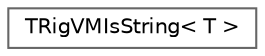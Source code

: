 digraph "Graphical Class Hierarchy"
{
 // INTERACTIVE_SVG=YES
 // LATEX_PDF_SIZE
  bgcolor="transparent";
  edge [fontname=Helvetica,fontsize=10,labelfontname=Helvetica,labelfontsize=10];
  node [fontname=Helvetica,fontsize=10,shape=box,height=0.2,width=0.4];
  rankdir="LR";
  Node0 [id="Node000000",label="TRigVMIsString\< T \>",height=0.2,width=0.4,color="grey40", fillcolor="white", style="filled",URL="$da/d1c/structTRigVMIsString.html",tooltip=" "];
}
